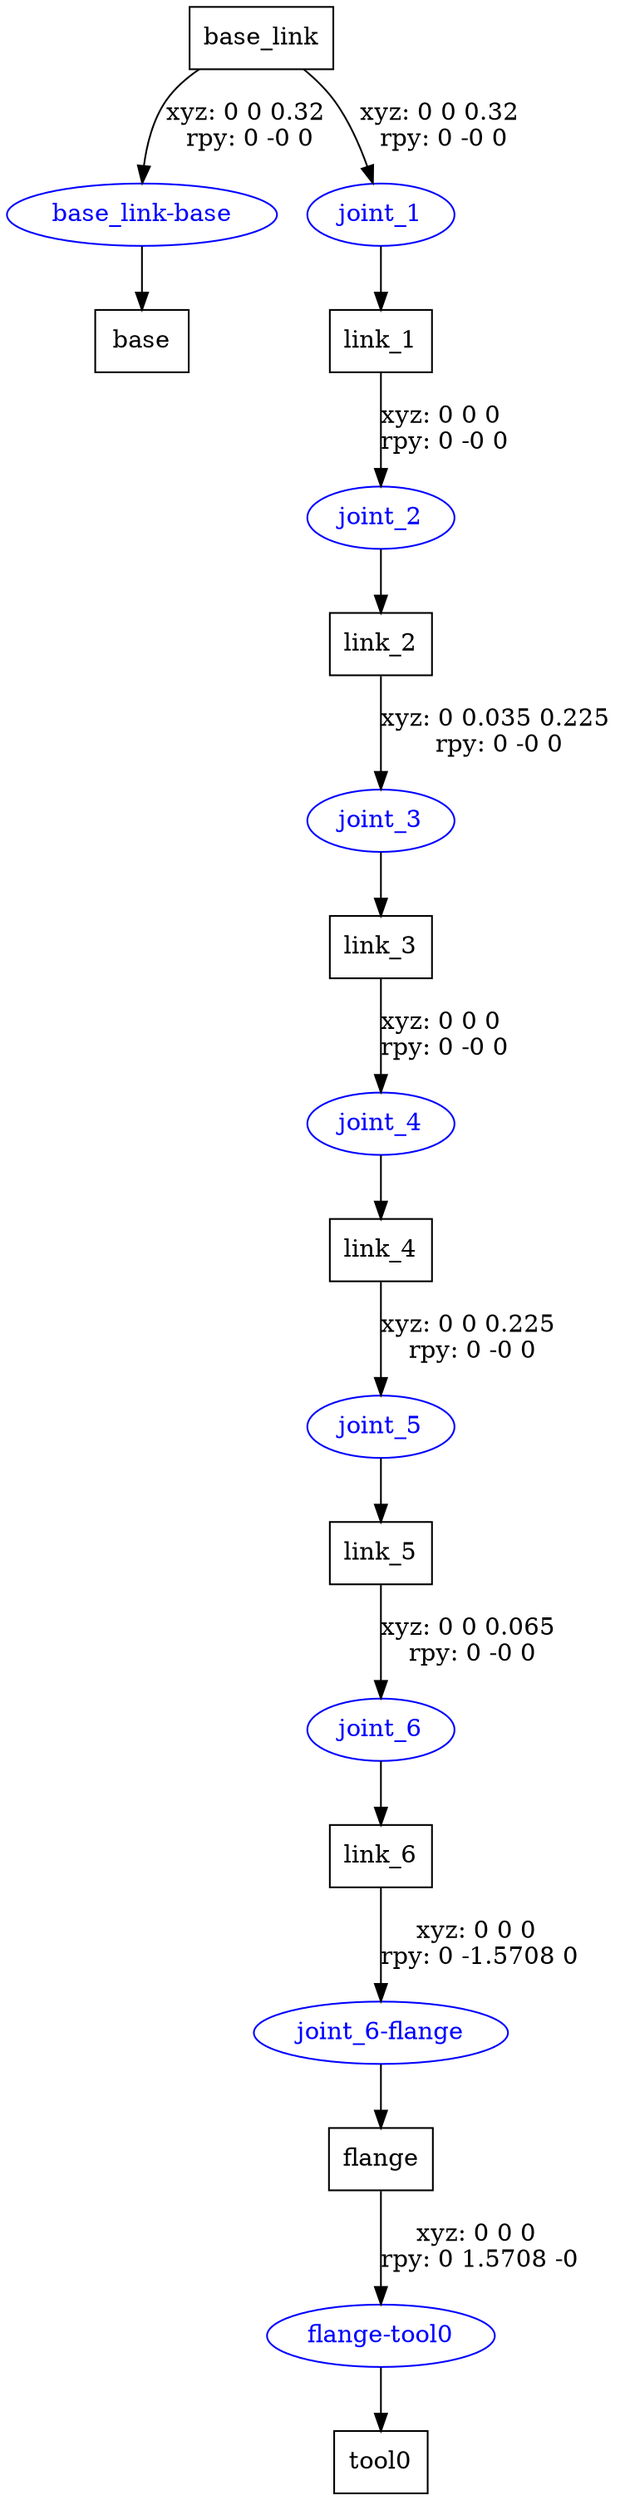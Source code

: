 digraph G {
node [shape=box];
"base_link" [label="base_link"];
"base" [label="base"];
"link_1" [label="link_1"];
"link_2" [label="link_2"];
"link_3" [label="link_3"];
"link_4" [label="link_4"];
"link_5" [label="link_5"];
"link_6" [label="link_6"];
"flange" [label="flange"];
"tool0" [label="tool0"];
node [shape=ellipse, color=blue, fontcolor=blue];
"base_link" -> "base_link-base" [label="xyz: 0 0 0.32 \nrpy: 0 -0 0"]
"base_link-base" -> "base"
"base_link" -> "joint_1" [label="xyz: 0 0 0.32 \nrpy: 0 -0 0"]
"joint_1" -> "link_1"
"link_1" -> "joint_2" [label="xyz: 0 0 0 \nrpy: 0 -0 0"]
"joint_2" -> "link_2"
"link_2" -> "joint_3" [label="xyz: 0 0.035 0.225 \nrpy: 0 -0 0"]
"joint_3" -> "link_3"
"link_3" -> "joint_4" [label="xyz: 0 0 0 \nrpy: 0 -0 0"]
"joint_4" -> "link_4"
"link_4" -> "joint_5" [label="xyz: 0 0 0.225 \nrpy: 0 -0 0"]
"joint_5" -> "link_5"
"link_5" -> "joint_6" [label="xyz: 0 0 0.065 \nrpy: 0 -0 0"]
"joint_6" -> "link_6"
"link_6" -> "joint_6-flange" [label="xyz: 0 0 0 \nrpy: 0 -1.5708 0"]
"joint_6-flange" -> "flange"
"flange" -> "flange-tool0" [label="xyz: 0 0 0 \nrpy: 0 1.5708 -0"]
"flange-tool0" -> "tool0"
}
